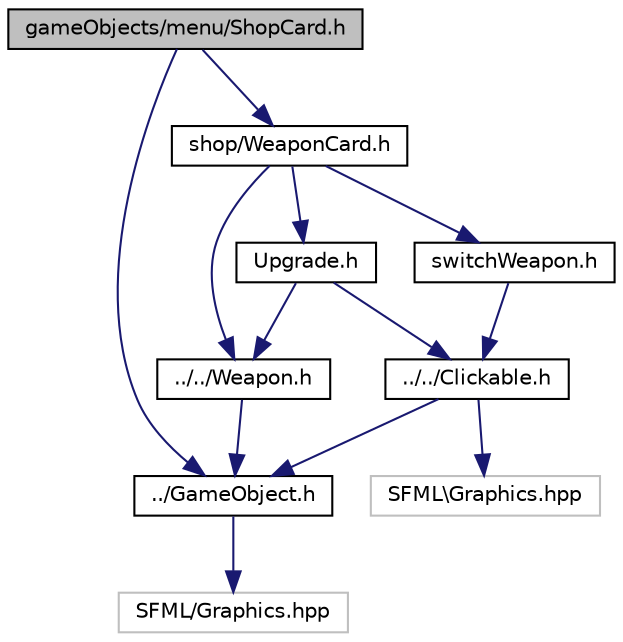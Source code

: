 digraph "gameObjects/menu/ShopCard.h"
{
  edge [fontname="Helvetica",fontsize="10",labelfontname="Helvetica",labelfontsize="10"];
  node [fontname="Helvetica",fontsize="10",shape=record];
  Node1 [label="gameObjects/menu/ShopCard.h",height=0.2,width=0.4,color="black", fillcolor="grey75", style="filled", fontcolor="black"];
  Node1 -> Node2 [color="midnightblue",fontsize="10",style="solid"];
  Node2 [label="../GameObject.h",height=0.2,width=0.4,color="black", fillcolor="white", style="filled",URL="$_game_object_8h.html"];
  Node2 -> Node3 [color="midnightblue",fontsize="10",style="solid"];
  Node3 [label="SFML/Graphics.hpp",height=0.2,width=0.4,color="grey75", fillcolor="white", style="filled"];
  Node1 -> Node4 [color="midnightblue",fontsize="10",style="solid"];
  Node4 [label="shop/WeaponCard.h",height=0.2,width=0.4,color="black", fillcolor="white", style="filled",URL="$_weapon_card_8h.html"];
  Node4 -> Node5 [color="midnightblue",fontsize="10",style="solid"];
  Node5 [label="../../Weapon.h",height=0.2,width=0.4,color="black", fillcolor="white", style="filled",URL="$_weapon_8h.html"];
  Node5 -> Node2 [color="midnightblue",fontsize="10",style="solid"];
  Node4 -> Node6 [color="midnightblue",fontsize="10",style="solid"];
  Node6 [label="Upgrade.h",height=0.2,width=0.4,color="black", fillcolor="white", style="filled",URL="$_upgrade_8h.html"];
  Node6 -> Node7 [color="midnightblue",fontsize="10",style="solid"];
  Node7 [label="../../Clickable.h",height=0.2,width=0.4,color="black", fillcolor="white", style="filled",URL="$_clickable_8h.html"];
  Node7 -> Node8 [color="midnightblue",fontsize="10",style="solid"];
  Node8 [label="SFML\\Graphics.hpp",height=0.2,width=0.4,color="grey75", fillcolor="white", style="filled"];
  Node7 -> Node2 [color="midnightblue",fontsize="10",style="solid"];
  Node6 -> Node5 [color="midnightblue",fontsize="10",style="solid"];
  Node4 -> Node9 [color="midnightblue",fontsize="10",style="solid"];
  Node9 [label="switchWeapon.h",height=0.2,width=0.4,color="black", fillcolor="white", style="filled",URL="$switch_weapon_8h.html"];
  Node9 -> Node7 [color="midnightblue",fontsize="10",style="solid"];
}
